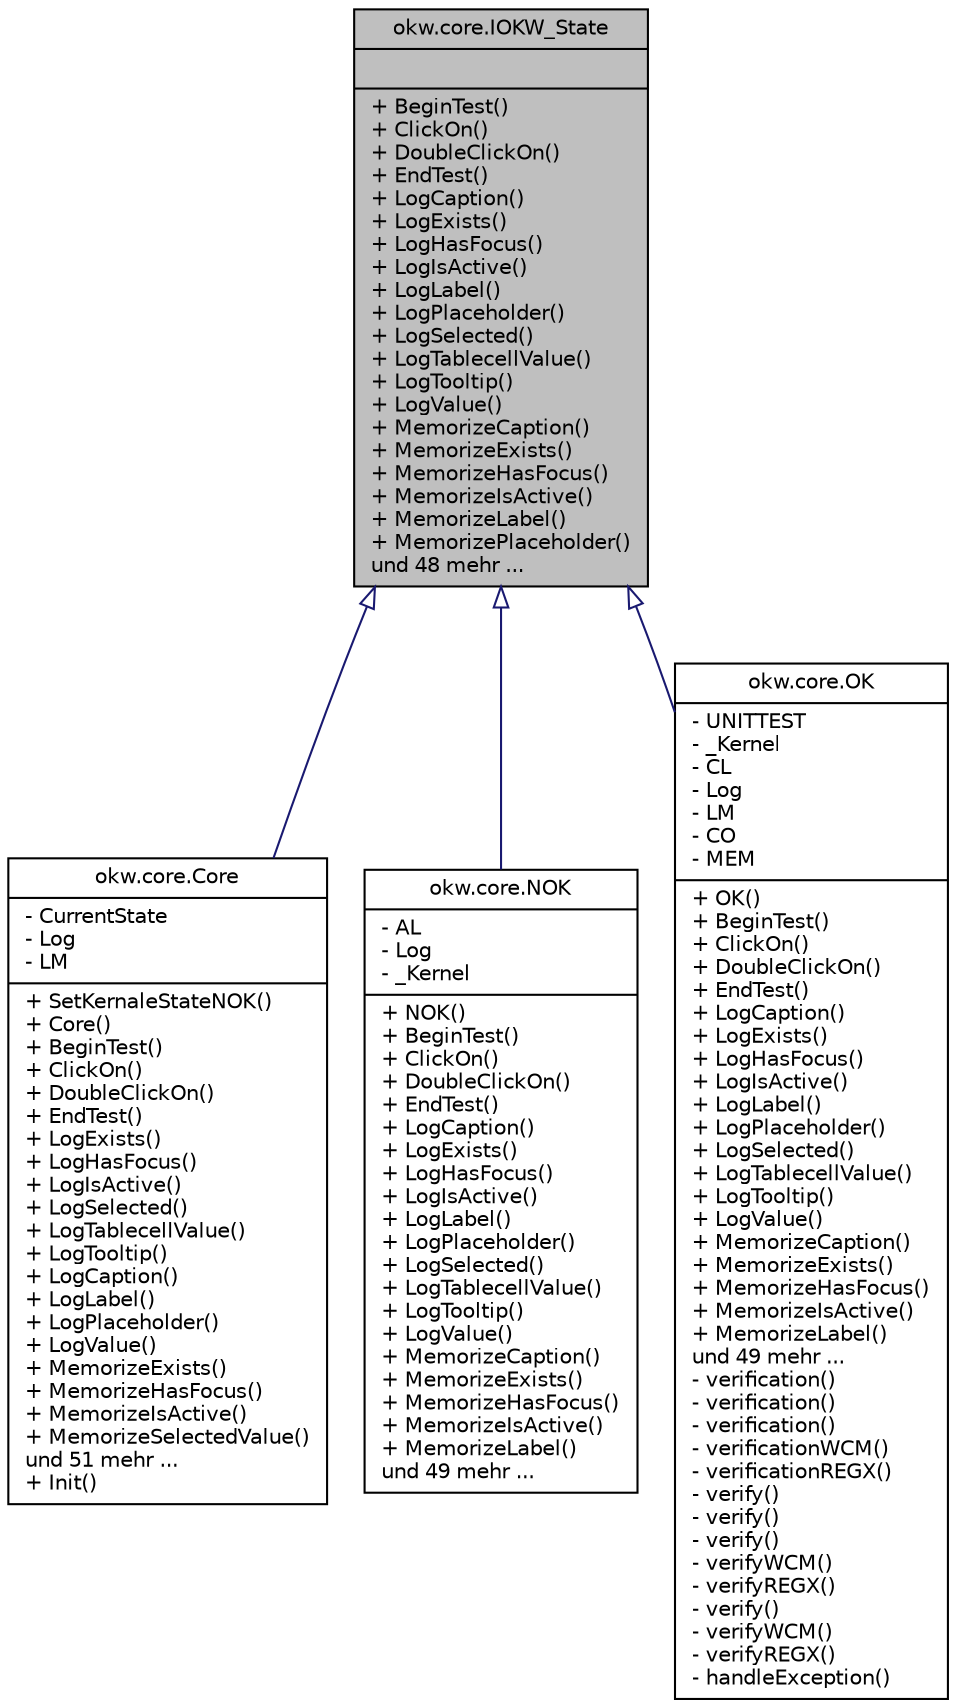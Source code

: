 digraph "okw.core.IOKW_State"
{
 // INTERACTIVE_SVG=YES
 // LATEX_PDF_SIZE
  edge [fontname="Helvetica",fontsize="10",labelfontname="Helvetica",labelfontsize="10"];
  node [fontname="Helvetica",fontsize="10",shape=record];
  Node0 [label="{okw.core.IOKW_State\n||+ BeginTest()\l+ ClickOn()\l+ DoubleClickOn()\l+ EndTest()\l+ LogCaption()\l+ LogExists()\l+ LogHasFocus()\l+ LogIsActive()\l+ LogLabel()\l+ LogPlaceholder()\l+ LogSelected()\l+ LogTablecellValue()\l+ LogTooltip()\l+ LogValue()\l+ MemorizeCaption()\l+ MemorizeExists()\l+ MemorizeHasFocus()\l+ MemorizeIsActive()\l+ MemorizeLabel()\l+ MemorizePlaceholder()\lund 48 mehr ...\l}",height=0.2,width=0.4,color="black", fillcolor="grey75", style="filled", fontcolor="black",tooltip="IOKW_State ist die Schnittstelle der OKW-Klasse."];
  Node0 -> Node1 [dir="back",color="midnightblue",fontsize="10",style="solid",arrowtail="onormal",fontname="Helvetica"];
  Node1 [label="{okw.core.Core\n|- CurrentState\l- Log\l- LM\l|+ SetKernaleStateNOK()\l+ Core()\l+ BeginTest()\l+ ClickOn()\l+ DoubleClickOn()\l+ EndTest()\l+ LogExists()\l+ LogHasFocus()\l+ LogIsActive()\l+ LogSelected()\l+ LogTablecellValue()\l+ LogTooltip()\l+ LogCaption()\l+ LogLabel()\l+ LogPlaceholder()\l+ LogValue()\l+ MemorizeExists()\l+ MemorizeHasFocus()\l+ MemorizeIsActive()\l+ MemorizeSelectedValue()\lund 51 mehr ...\l+ Init()\l}",height=0.2,width=0.4,color="black", fillcolor="white", style="filled",URL="$classokw_1_1core_1_1_core.html",tooltip="Hier Statediagram..."];
  Node0 -> Node2 [dir="back",color="midnightblue",fontsize="10",style="solid",arrowtail="onormal",fontname="Helvetica"];
  Node2 [label="{okw.core.NOK\n|- AL\l- Log\l- _Kernel\l|+ NOK()\l+ BeginTest()\l+ ClickOn()\l+ DoubleClickOn()\l+ EndTest()\l+ LogCaption()\l+ LogExists()\l+ LogHasFocus()\l+ LogIsActive()\l+ LogLabel()\l+ LogPlaceholder()\l+ LogSelected()\l+ LogTablecellValue()\l+ LogTooltip()\l+ LogValue()\l+ MemorizeCaption()\l+ MemorizeExists()\l+ MemorizeHasFocus()\l+ MemorizeIsActive()\l+ MemorizeLabel()\lund 49 mehr ...\l}",height=0.2,width=0.4,color="black", fillcolor="white", style="filled",URL="$classokw_1_1core_1_1_n_o_k.html",tooltip="Klasse NOK representiert den Core Zustand NOK im Ausführungs-Modus."];
  Node0 -> Node3 [dir="back",color="midnightblue",fontsize="10",style="solid",arrowtail="onormal",fontname="Helvetica"];
  Node3 [label="{okw.core.OK\n|- UNITTEST\l- _Kernel\l- CL\l- Log\l- LM\l- CO\l- MEM\l|+ OK()\l+ BeginTest()\l+ ClickOn()\l+ DoubleClickOn()\l+ EndTest()\l+ LogCaption()\l+ LogExists()\l+ LogHasFocus()\l+ LogIsActive()\l+ LogLabel()\l+ LogPlaceholder()\l+ LogSelected()\l+ LogTablecellValue()\l+ LogTooltip()\l+ LogValue()\l+ MemorizeCaption()\l+ MemorizeExists()\l+ MemorizeHasFocus()\l+ MemorizeIsActive()\l+ MemorizeLabel()\lund 49 mehr ...\l- verification()\l- verification()\l- verification()\l- verificationWCM()\l- verificationREGX()\l- verify()\l- verify()\l- verify()\l- verifyWCM()\l- verifyREGX()\l- verify()\l- verifyWCM()\l- verifyREGX()\l- handleException()\l}",height=0.2,width=0.4,color="black", fillcolor="white", style="filled",URL="$classokw_1_1core_1_1_o_k.html",tooltip="Klasse OK representiert den Core Zustand OK."];
}
